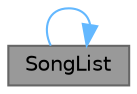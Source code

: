 digraph "SongList"
{
 // LATEX_PDF_SIZE
  bgcolor="transparent";
  edge [fontname=Helvetica,fontsize=10,labelfontname=Helvetica,labelfontsize=10];
  node [fontname=Helvetica,fontsize=10,shape=box,height=0.2,width=0.4];
  rankdir="RL";
  Node1 [id="Node000001",label="SongList",height=0.2,width=0.4,color="gray40", fillcolor="grey60", style="filled", fontcolor="black",tooltip="构造函数"];
  Node1 -> Node1 [id="edge1_Node000001_Node000001",dir="back",color="steelblue1",style="solid",tooltip=" "];
}
